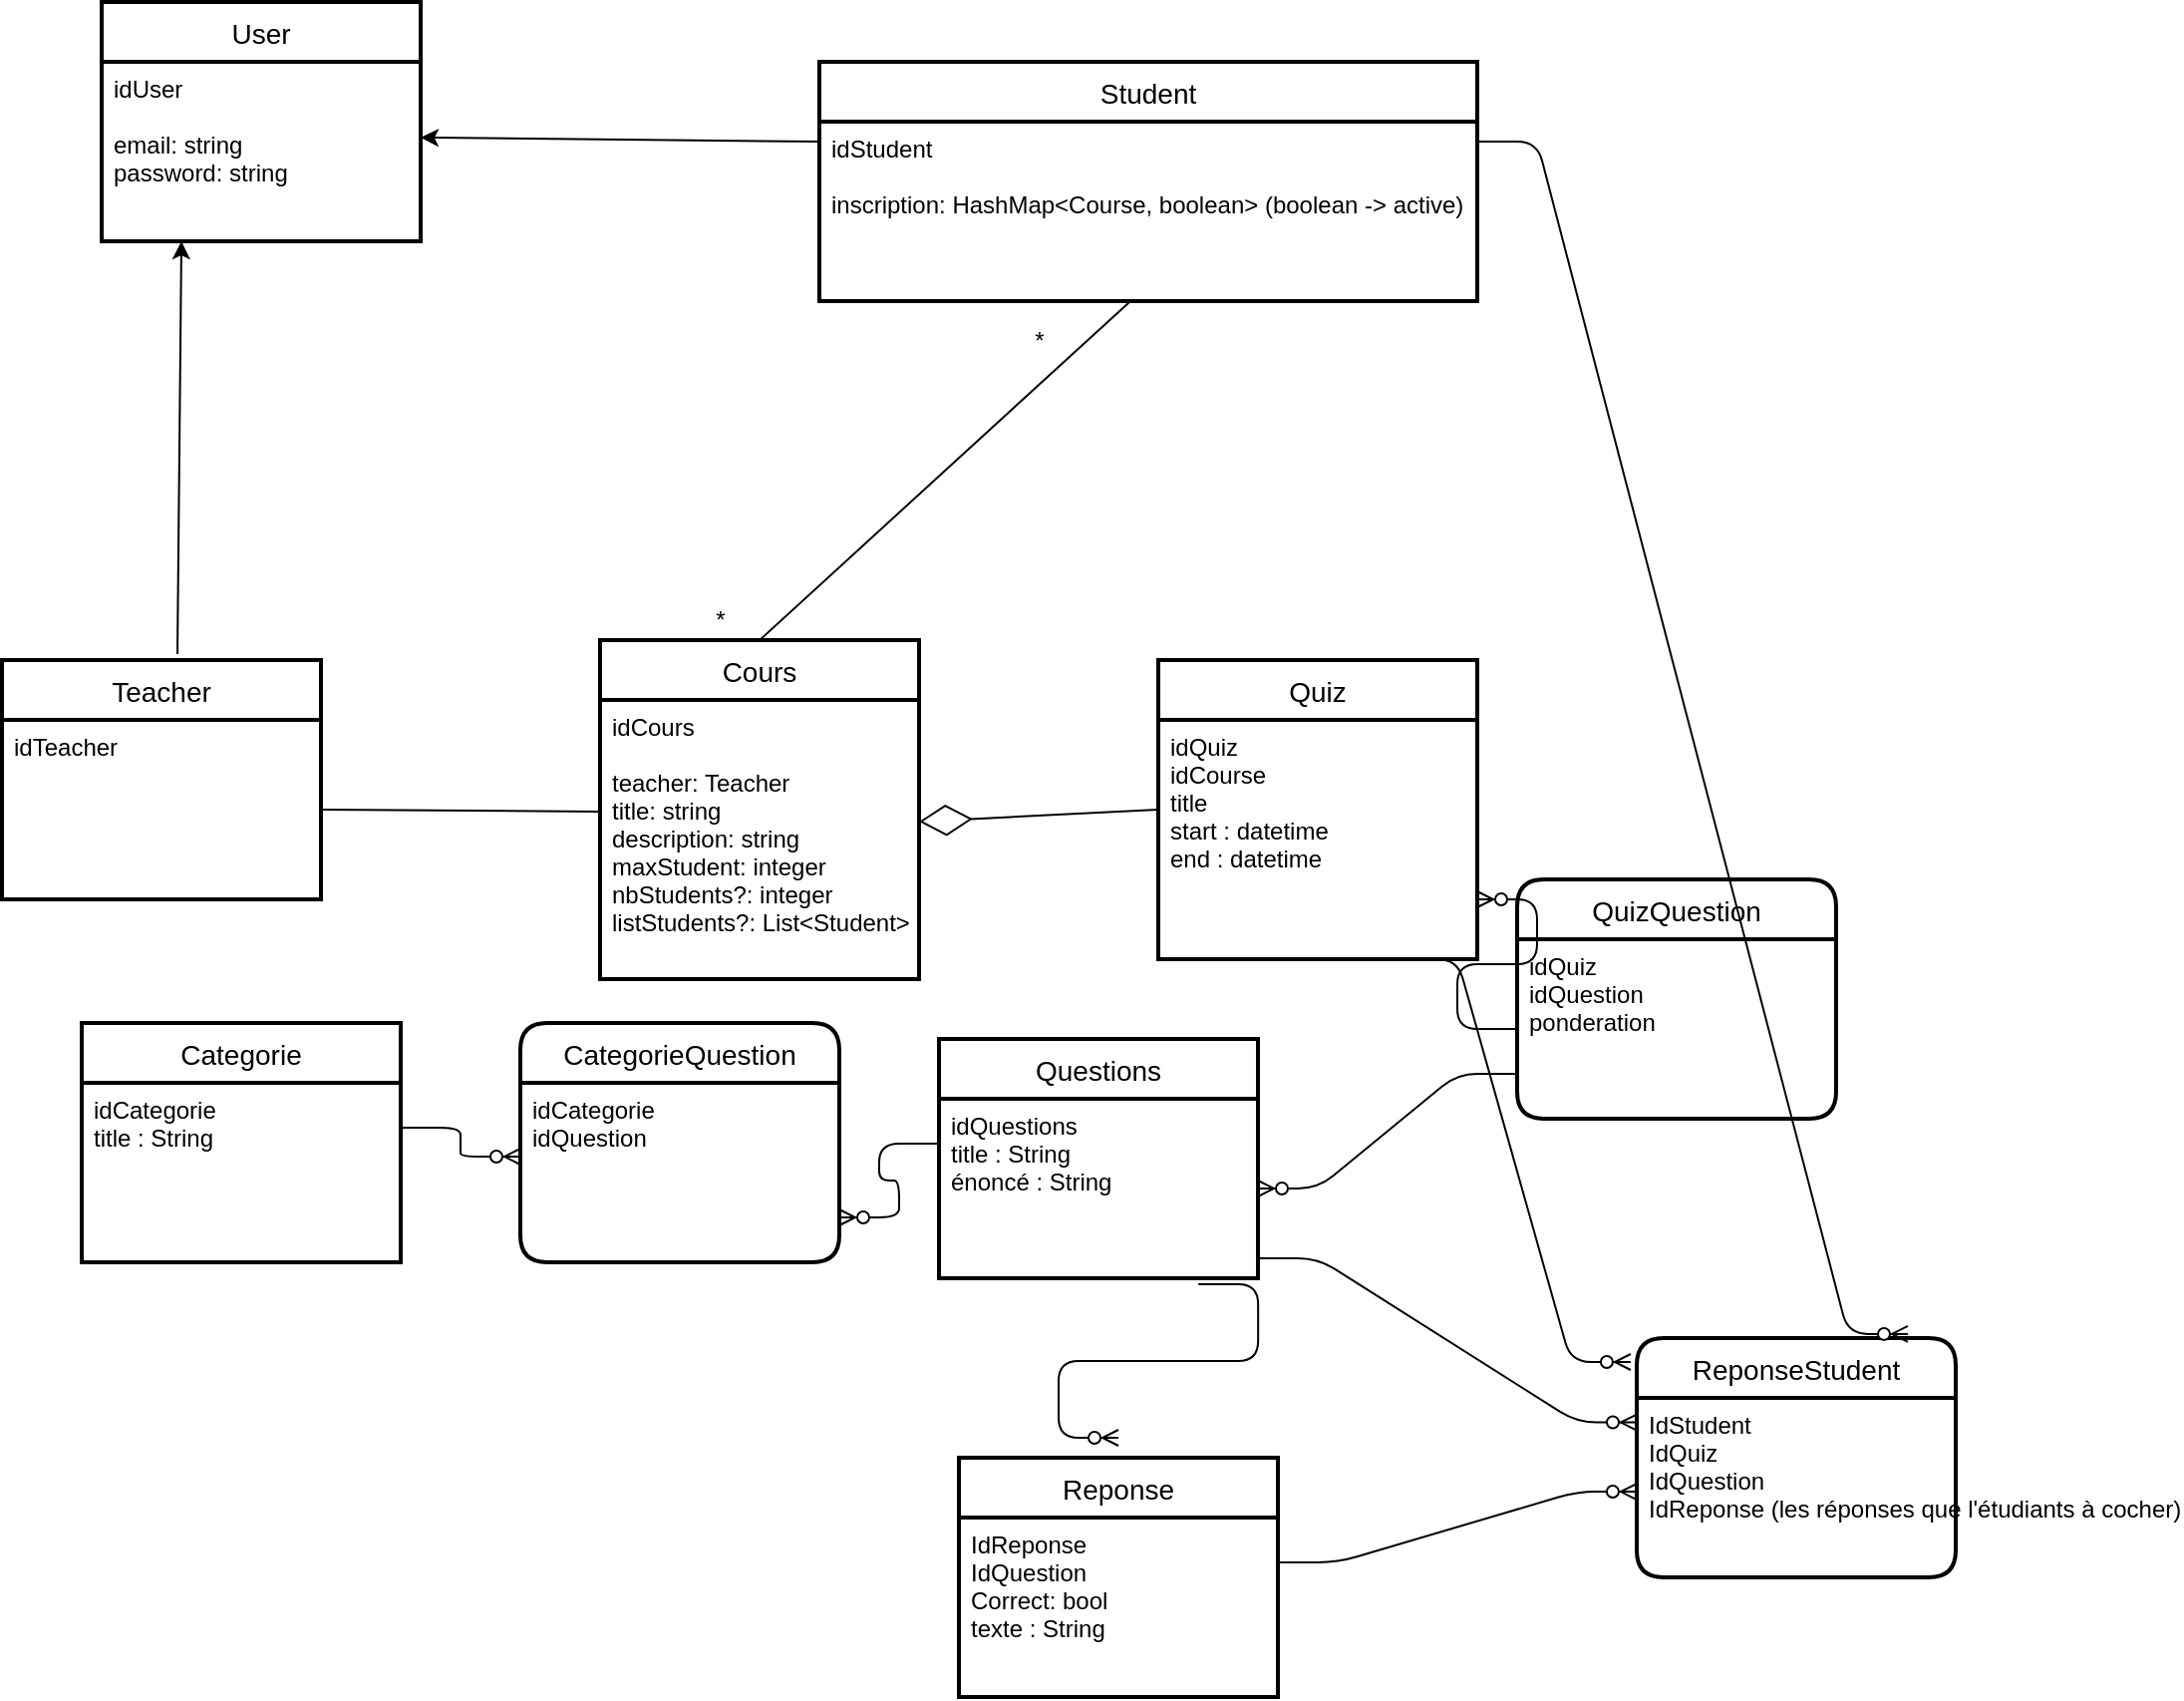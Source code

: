<mxfile version="13.11.0" type="device"><diagram id="R2lEEEUBdFMjLlhIrx00" name="Page-1"><mxGraphModel dx="1422" dy="802" grid="1" gridSize="10" guides="1" tooltips="1" connect="1" arrows="1" fold="1" page="1" pageScale="1" pageWidth="850" pageHeight="1100" math="0" shadow="0" extFonts="Permanent Marker^https://fonts.googleapis.com/css?family=Permanent+Marker"><root><mxCell id="0"/><mxCell id="1" parent="0"/><mxCell id="d2dYAKe7NNeKTJfBTGSk-1" value="Teacher" style="swimlane;childLayout=stackLayout;horizontal=1;startSize=30;horizontalStack=0;rounded=0;fontSize=14;fontStyle=0;strokeWidth=2;resizeParent=0;resizeLast=1;shadow=0;dashed=0;align=center;" parent="1" vertex="1"><mxGeometry x="40" y="380" width="160" height="120" as="geometry"/></mxCell><mxCell id="d2dYAKe7NNeKTJfBTGSk-2" value="idTeacher" style="align=left;strokeColor=none;fillColor=none;spacingLeft=4;fontSize=12;verticalAlign=top;resizable=0;rotatable=0;part=1;labelBorderColor=none;" parent="d2dYAKe7NNeKTJfBTGSk-1" vertex="1"><mxGeometry y="30" width="160" height="90" as="geometry"/></mxCell><mxCell id="d2dYAKe7NNeKTJfBTGSk-4" value="Student" style="swimlane;childLayout=stackLayout;horizontal=1;startSize=30;horizontalStack=0;rounded=0;fontSize=14;fontStyle=0;strokeWidth=2;resizeParent=0;resizeLast=1;shadow=0;dashed=0;align=center;" parent="1" vertex="1"><mxGeometry x="450" y="80" width="330" height="120" as="geometry"/></mxCell><mxCell id="d2dYAKe7NNeKTJfBTGSk-5" value="idStudent&#10;&#10;inscription: HashMap&lt;Course, boolean&gt; (boolean -&gt; active)" style="align=left;strokeColor=none;fillColor=none;spacingLeft=4;fontSize=12;verticalAlign=top;resizable=0;rotatable=0;part=1;" parent="d2dYAKe7NNeKTJfBTGSk-4" vertex="1"><mxGeometry y="30" width="330" height="90" as="geometry"/></mxCell><mxCell id="d2dYAKe7NNeKTJfBTGSk-6" value="Cours" style="swimlane;childLayout=stackLayout;horizontal=1;startSize=30;horizontalStack=0;rounded=0;fontSize=14;fontStyle=0;strokeWidth=2;resizeParent=0;resizeLast=1;shadow=0;dashed=0;align=center;" parent="1" vertex="1"><mxGeometry x="340" y="370" width="160" height="170" as="geometry"/></mxCell><mxCell id="d2dYAKe7NNeKTJfBTGSk-7" value="idCours&#10;&#10;teacher: Teacher&#10;title: string&#10;description: string&#10;maxStudent: integer&#10;nbStudents?: integer&#10;listStudents?: List&lt;Student&gt;" style="align=left;strokeColor=none;fillColor=none;spacingLeft=4;fontSize=12;verticalAlign=top;resizable=0;rotatable=0;part=1;" parent="d2dYAKe7NNeKTJfBTGSk-6" vertex="1"><mxGeometry y="30" width="160" height="140" as="geometry"/></mxCell><mxCell id="d2dYAKe7NNeKTJfBTGSk-10" value="Quiz" style="swimlane;childLayout=stackLayout;horizontal=1;startSize=30;horizontalStack=0;rounded=0;fontSize=14;fontStyle=0;strokeWidth=2;resizeParent=0;resizeLast=1;shadow=0;dashed=0;align=center;" parent="1" vertex="1"><mxGeometry x="620" y="380" width="160" height="150" as="geometry"/></mxCell><mxCell id="d2dYAKe7NNeKTJfBTGSk-11" value="idQuiz&#10;idCourse&#10;title&#10;start : datetime&#10;end : datetime&#10;" style="align=left;strokeColor=none;fillColor=none;spacingLeft=4;fontSize=12;verticalAlign=top;resizable=0;rotatable=0;part=1;" parent="d2dYAKe7NNeKTJfBTGSk-10" vertex="1"><mxGeometry y="30" width="160" height="120" as="geometry"/></mxCell><mxCell id="d2dYAKe7NNeKTJfBTGSk-19" value="Questions" style="swimlane;childLayout=stackLayout;horizontal=1;startSize=30;horizontalStack=0;rounded=0;fontSize=14;fontStyle=0;strokeWidth=2;resizeParent=0;resizeLast=1;shadow=0;dashed=0;align=center;" parent="1" vertex="1"><mxGeometry x="510" y="570" width="160" height="120" as="geometry"/></mxCell><mxCell id="d2dYAKe7NNeKTJfBTGSk-20" value="idQuestions&#10;title : String&#10;énoncé : String&#10;" style="align=left;strokeColor=none;fillColor=none;spacingLeft=4;fontSize=12;verticalAlign=top;resizable=0;rotatable=0;part=1;" parent="d2dYAKe7NNeKTJfBTGSk-19" vertex="1"><mxGeometry y="30" width="160" height="90" as="geometry"/></mxCell><mxCell id="9sQfHfTyXAO2uDPGOnwR-1" value="Categorie" style="swimlane;childLayout=stackLayout;horizontal=1;startSize=30;horizontalStack=0;rounded=0;fontSize=14;fontStyle=0;strokeWidth=2;resizeParent=0;resizeLast=1;shadow=0;dashed=0;align=center;" parent="1" vertex="1"><mxGeometry x="80" y="562" width="160" height="120" as="geometry"/></mxCell><mxCell id="9sQfHfTyXAO2uDPGOnwR-2" value="idCategorie&#10;title : String" style="align=left;strokeColor=none;fillColor=none;spacingLeft=4;fontSize=12;verticalAlign=top;resizable=0;rotatable=0;part=1;" parent="9sQfHfTyXAO2uDPGOnwR-1" vertex="1"><mxGeometry y="30" width="160" height="90" as="geometry"/></mxCell><mxCell id="9sQfHfTyXAO2uDPGOnwR-3" value="CategorieQuestion" style="swimlane;childLayout=stackLayout;horizontal=1;startSize=30;horizontalStack=0;rounded=1;fontSize=14;fontStyle=0;strokeWidth=2;resizeParent=0;resizeLast=1;shadow=0;dashed=0;align=center;" parent="1" vertex="1"><mxGeometry x="300" y="562" width="160" height="120" as="geometry"/></mxCell><mxCell id="9sQfHfTyXAO2uDPGOnwR-4" value="idCategorie&#10;idQuestion" style="align=left;strokeColor=none;fillColor=none;spacingLeft=4;fontSize=12;verticalAlign=top;resizable=0;rotatable=0;part=1;" parent="9sQfHfTyXAO2uDPGOnwR-3" vertex="1"><mxGeometry y="30" width="160" height="90" as="geometry"/></mxCell><mxCell id="9sQfHfTyXAO2uDPGOnwR-7" value="" style="edgeStyle=entityRelationEdgeStyle;fontSize=12;html=1;endArrow=ERzeroToMany;endFill=1;exitX=1;exitY=0.25;exitDx=0;exitDy=0;" parent="1" source="9sQfHfTyXAO2uDPGOnwR-2" edge="1"><mxGeometry width="100" height="100" relative="1" as="geometry"><mxPoint x="250.0" y="615" as="sourcePoint"/><mxPoint x="300" y="629" as="targetPoint"/></mxGeometry></mxCell><mxCell id="9sQfHfTyXAO2uDPGOnwR-10" value="" style="edgeStyle=entityRelationEdgeStyle;fontSize=12;html=1;endArrow=ERzeroToMany;endFill=1;entryX=1;entryY=0.75;entryDx=0;entryDy=0;exitX=0;exitY=0.25;exitDx=0;exitDy=0;" parent="1" source="d2dYAKe7NNeKTJfBTGSk-20" target="9sQfHfTyXAO2uDPGOnwR-4" edge="1"><mxGeometry width="100" height="100" relative="1" as="geometry"><mxPoint x="610" y="584.5" as="sourcePoint"/><mxPoint x="500" y="659.5" as="targetPoint"/></mxGeometry></mxCell><mxCell id="9sQfHfTyXAO2uDPGOnwR-13" value="QuizQuestion" style="swimlane;childLayout=stackLayout;horizontal=1;startSize=30;horizontalStack=0;rounded=1;fontSize=14;fontStyle=0;strokeWidth=2;resizeParent=0;resizeLast=1;shadow=0;dashed=0;align=center;" parent="1" vertex="1"><mxGeometry x="800" y="490" width="160" height="120" as="geometry"/></mxCell><mxCell id="9sQfHfTyXAO2uDPGOnwR-14" value="idQuiz&#10;idQuestion&#10;ponderation" style="align=left;strokeColor=none;fillColor=none;spacingLeft=4;fontSize=12;verticalAlign=top;resizable=0;rotatable=0;part=1;" parent="9sQfHfTyXAO2uDPGOnwR-13" vertex="1"><mxGeometry y="30" width="160" height="90" as="geometry"/></mxCell><mxCell id="9sQfHfTyXAO2uDPGOnwR-17" value="" style="edgeStyle=entityRelationEdgeStyle;fontSize=12;html=1;endArrow=ERzeroToMany;endFill=1;entryX=1;entryY=0.75;entryDx=0;entryDy=0;exitX=0;exitY=0.5;exitDx=0;exitDy=0;" parent="1" source="9sQfHfTyXAO2uDPGOnwR-14" target="d2dYAKe7NNeKTJfBTGSk-11" edge="1"><mxGeometry width="100" height="100" relative="1" as="geometry"><mxPoint x="800" y="490" as="sourcePoint"/><mxPoint x="750" y="527" as="targetPoint"/></mxGeometry></mxCell><mxCell id="9sQfHfTyXAO2uDPGOnwR-18" value="" style="edgeStyle=entityRelationEdgeStyle;fontSize=12;html=1;endArrow=ERzeroToMany;endFill=1;entryX=1;entryY=0.5;entryDx=0;entryDy=0;exitX=0;exitY=0.75;exitDx=0;exitDy=0;" parent="1" source="9sQfHfTyXAO2uDPGOnwR-14" target="d2dYAKe7NNeKTJfBTGSk-20" edge="1"><mxGeometry width="100" height="100" relative="1" as="geometry"><mxPoint x="520" y="632.5" as="sourcePoint"/><mxPoint x="470" y="669.5" as="targetPoint"/></mxGeometry></mxCell><mxCell id="9sQfHfTyXAO2uDPGOnwR-23" value="Reponse" style="swimlane;childLayout=stackLayout;horizontal=1;startSize=30;horizontalStack=0;rounded=0;fontSize=14;fontStyle=0;strokeWidth=2;resizeParent=0;resizeLast=1;shadow=0;dashed=0;align=center;" parent="1" vertex="1"><mxGeometry x="520" y="780" width="160" height="120" as="geometry"/></mxCell><mxCell id="9sQfHfTyXAO2uDPGOnwR-24" value="IdReponse&#10;IdQuestion&#10;Correct: bool&#10;texte : String" style="align=left;strokeColor=none;fillColor=none;spacingLeft=4;fontSize=12;verticalAlign=top;resizable=0;rotatable=0;part=1;" parent="9sQfHfTyXAO2uDPGOnwR-23" vertex="1"><mxGeometry y="30" width="160" height="90" as="geometry"/></mxCell><mxCell id="9sQfHfTyXAO2uDPGOnwR-26" value="" style="edgeStyle=entityRelationEdgeStyle;fontSize=12;html=1;endArrow=ERzeroToMany;endFill=1;exitX=0.813;exitY=1.033;exitDx=0;exitDy=0;exitPerimeter=0;" parent="1" source="d2dYAKe7NNeKTJfBTGSk-20" edge="1"><mxGeometry width="100" height="100" relative="1" as="geometry"><mxPoint x="810" y="597.5" as="sourcePoint"/><mxPoint x="600" y="770" as="targetPoint"/></mxGeometry></mxCell><mxCell id="9sQfHfTyXAO2uDPGOnwR-29" value="ReponseStudent" style="swimlane;childLayout=stackLayout;horizontal=1;startSize=30;horizontalStack=0;rounded=1;fontSize=14;fontStyle=0;strokeWidth=2;resizeParent=0;resizeLast=1;shadow=0;dashed=0;align=center;" parent="1" vertex="1"><mxGeometry x="860" y="720" width="160" height="120" as="geometry"/></mxCell><mxCell id="9sQfHfTyXAO2uDPGOnwR-30" value="IdStudent&#10;IdQuiz&#10;IdQuestion&#10;IdReponse (les réponses que l'étudiants à cocher)" style="align=left;strokeColor=none;fillColor=none;spacingLeft=4;fontSize=12;verticalAlign=top;resizable=0;rotatable=0;part=1;" parent="9sQfHfTyXAO2uDPGOnwR-29" vertex="1"><mxGeometry y="30" width="160" height="90" as="geometry"/></mxCell><mxCell id="9sQfHfTyXAO2uDPGOnwR-32" value="" style="edgeStyle=entityRelationEdgeStyle;fontSize=12;html=1;endArrow=ERzeroToMany;endFill=1;exitX=1;exitY=0.25;exitDx=0;exitDy=0;" parent="1" source="9sQfHfTyXAO2uDPGOnwR-24" edge="1"><mxGeometry width="100" height="100" relative="1" as="geometry"><mxPoint x="900.04" y="720" as="sourcePoint"/><mxPoint x="859.96" y="797.03" as="targetPoint"/></mxGeometry></mxCell><mxCell id="9sQfHfTyXAO2uDPGOnwR-33" value="" style="edgeStyle=entityRelationEdgeStyle;fontSize=12;html=1;endArrow=ERzeroToMany;endFill=1;exitX=1;exitY=0.889;exitDx=0;exitDy=0;exitPerimeter=0;" parent="1" source="d2dYAKe7NNeKTJfBTGSk-20" edge="1"><mxGeometry width="100" height="100" relative="1" as="geometry"><mxPoint x="680.04" y="797.74" as="sourcePoint"/><mxPoint x="860" y="762.27" as="targetPoint"/></mxGeometry></mxCell><mxCell id="9sQfHfTyXAO2uDPGOnwR-34" value="" style="edgeStyle=entityRelationEdgeStyle;fontSize=12;html=1;endArrow=ERzeroToMany;endFill=1;entryX=0.85;entryY=-0.017;entryDx=0;entryDy=0;entryPerimeter=0;exitX=1;exitY=0.111;exitDx=0;exitDy=0;exitPerimeter=0;" parent="1" source="d2dYAKe7NNeKTJfBTGSk-5" target="9sQfHfTyXAO2uDPGOnwR-29" edge="1"><mxGeometry width="100" height="100" relative="1" as="geometry"><mxPoint x="880" y="410" as="sourcePoint"/><mxPoint x="1049.96" y="670" as="targetPoint"/></mxGeometry></mxCell><mxCell id="9sQfHfTyXAO2uDPGOnwR-35" value="" style="edgeStyle=entityRelationEdgeStyle;fontSize=12;html=1;endArrow=ERzeroToMany;endFill=1;exitX=0.75;exitY=1;exitDx=0;exitDy=0;entryX=-0.019;entryY=0.1;entryDx=0;entryDy=0;entryPerimeter=0;" parent="1" source="d2dYAKe7NNeKTJfBTGSk-11" target="9sQfHfTyXAO2uDPGOnwR-29" edge="1"><mxGeometry width="100" height="100" relative="1" as="geometry"><mxPoint x="730" y="682" as="sourcePoint"/><mxPoint x="909.96" y="646.53" as="targetPoint"/></mxGeometry></mxCell><mxCell id="9sQfHfTyXAO2uDPGOnwR-37" value="User" style="swimlane;childLayout=stackLayout;horizontal=1;startSize=30;horizontalStack=0;rounded=0;fontSize=14;fontStyle=0;strokeWidth=2;resizeParent=0;resizeLast=1;shadow=0;dashed=0;align=center;" parent="1" vertex="1"><mxGeometry x="90" y="50" width="160" height="120" as="geometry"/></mxCell><mxCell id="9sQfHfTyXAO2uDPGOnwR-38" value="idUser&#10;&#10;email: string&#10;password: string" style="align=left;strokeColor=none;fillColor=none;spacingLeft=4;fontSize=12;verticalAlign=top;resizable=0;rotatable=0;part=1;" parent="9sQfHfTyXAO2uDPGOnwR-37" vertex="1"><mxGeometry y="30" width="160" height="90" as="geometry"/></mxCell><mxCell id="9sQfHfTyXAO2uDPGOnwR-41" value="" style="endArrow=classic;html=1;entryX=0.25;entryY=1;entryDx=0;entryDy=0;exitX=0.55;exitY=-0.025;exitDx=0;exitDy=0;exitPerimeter=0;" parent="1" source="d2dYAKe7NNeKTJfBTGSk-1" target="9sQfHfTyXAO2uDPGOnwR-38" edge="1"><mxGeometry width="50" height="50" relative="1" as="geometry"><mxPoint x="100" y="380" as="sourcePoint"/><mxPoint x="150" y="330" as="targetPoint"/></mxGeometry></mxCell><mxCell id="9sQfHfTyXAO2uDPGOnwR-42" value="" style="endArrow=classic;html=1;entryX=1;entryY=0.422;entryDx=0;entryDy=0;exitX=0;exitY=0.111;exitDx=0;exitDy=0;exitPerimeter=0;entryPerimeter=0;" parent="1" source="d2dYAKe7NNeKTJfBTGSk-5" target="9sQfHfTyXAO2uDPGOnwR-38" edge="1"><mxGeometry width="50" height="50" relative="1" as="geometry"><mxPoint x="138" y="387" as="sourcePoint"/><mxPoint x="190" y="60" as="targetPoint"/></mxGeometry></mxCell><mxCell id="HZXuJWxHxOiZDE1bMHK6-2" value="" style="endArrow=none;html=1;entryX=0.473;entryY=1;entryDx=0;entryDy=0;entryPerimeter=0;exitX=0.5;exitY=0;exitDx=0;exitDy=0;" edge="1" parent="1" source="d2dYAKe7NNeKTJfBTGSk-6" target="d2dYAKe7NNeKTJfBTGSk-5"><mxGeometry width="50" height="50" relative="1" as="geometry"><mxPoint x="480" y="310" as="sourcePoint"/><mxPoint x="530" y="260" as="targetPoint"/></mxGeometry></mxCell><mxCell id="HZXuJWxHxOiZDE1bMHK6-3" value="*" style="text;html=1;align=center;verticalAlign=middle;resizable=0;points=[];autosize=1;" vertex="1" parent="1"><mxGeometry x="390" y="350" width="20" height="20" as="geometry"/></mxCell><mxCell id="HZXuJWxHxOiZDE1bMHK6-4" value="*" style="text;html=1;align=center;verticalAlign=middle;resizable=0;points=[];autosize=1;" vertex="1" parent="1"><mxGeometry x="550" y="210" width="20" height="20" as="geometry"/></mxCell><mxCell id="HZXuJWxHxOiZDE1bMHK6-15" value="" style="endArrow=none;html=1;fontColor=#004C99;exitX=1;exitY=0.5;exitDx=0;exitDy=0;entryX=-0.006;entryY=0.4;entryDx=0;entryDy=0;entryPerimeter=0;" edge="1" parent="1" source="d2dYAKe7NNeKTJfBTGSk-2" target="d2dYAKe7NNeKTJfBTGSk-7"><mxGeometry width="50" height="50" relative="1" as="geometry"><mxPoint x="230" y="350" as="sourcePoint"/><mxPoint x="280" y="300" as="targetPoint"/></mxGeometry></mxCell><mxCell id="HZXuJWxHxOiZDE1bMHK6-16" value="" style="endArrow=diamondThin;endFill=0;endSize=24;html=1;fontColor=#004C99;exitX=0;exitY=0.5;exitDx=0;exitDy=0;entryX=1;entryY=0.436;entryDx=0;entryDy=0;entryPerimeter=0;" edge="1" parent="1" source="d2dYAKe7NNeKTJfBTGSk-10" target="d2dYAKe7NNeKTJfBTGSk-7"><mxGeometry width="160" relative="1" as="geometry"><mxPoint x="550" y="360" as="sourcePoint"/><mxPoint x="490" y="462" as="targetPoint"/></mxGeometry></mxCell></root></mxGraphModel></diagram></mxfile>